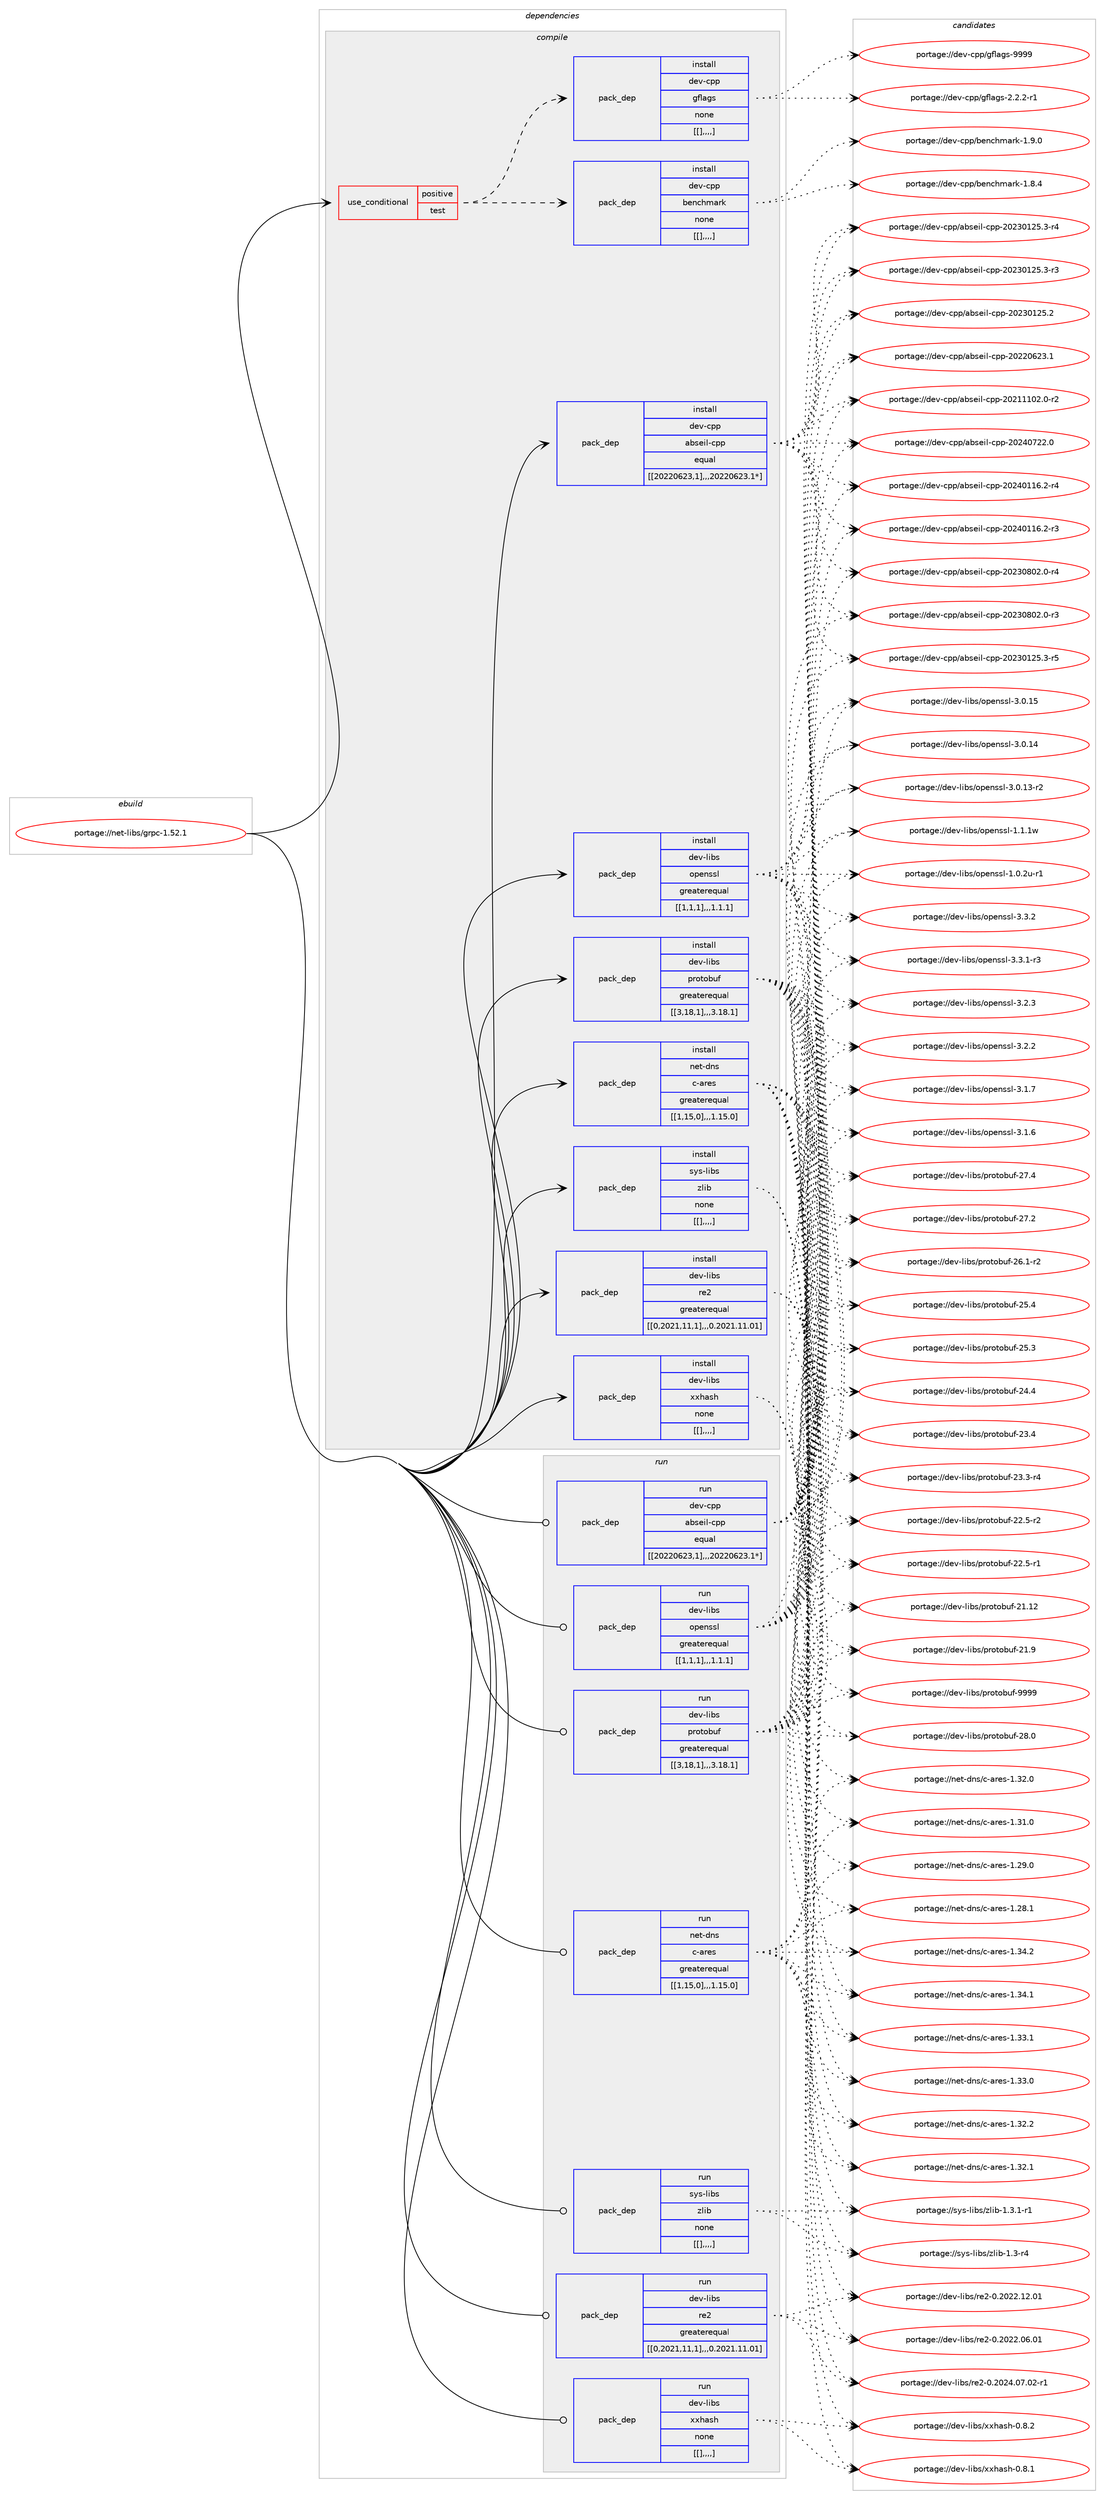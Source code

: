 digraph prolog {

# *************
# Graph options
# *************

newrank=true;
concentrate=true;
compound=true;
graph [rankdir=LR,fontname=Helvetica,fontsize=10,ranksep=1.5];#, ranksep=2.5, nodesep=0.2];
edge  [arrowhead=vee];
node  [fontname=Helvetica,fontsize=10];

# **********
# The ebuild
# **********

subgraph cluster_leftcol {
color=gray;
label=<<i>ebuild</i>>;
id [label="portage://net-libs/grpc-1.52.1", color=red, width=4, href="../net-libs/grpc-1.52.1.svg"];
}

# ****************
# The dependencies
# ****************

subgraph cluster_midcol {
color=gray;
label=<<i>dependencies</i>>;
subgraph cluster_compile {
fillcolor="#eeeeee";
style=filled;
label=<<i>compile</i>>;
subgraph cond100119 {
dependency382201 [label=<<TABLE BORDER="0" CELLBORDER="1" CELLSPACING="0" CELLPADDING="4"><TR><TD ROWSPAN="3" CELLPADDING="10">use_conditional</TD></TR><TR><TD>positive</TD></TR><TR><TD>test</TD></TR></TABLE>>, shape=none, color=red];
subgraph pack279148 {
dependency382204 [label=<<TABLE BORDER="0" CELLBORDER="1" CELLSPACING="0" CELLPADDING="4" WIDTH="220"><TR><TD ROWSPAN="6" CELLPADDING="30">pack_dep</TD></TR><TR><TD WIDTH="110">install</TD></TR><TR><TD>dev-cpp</TD></TR><TR><TD>benchmark</TD></TR><TR><TD>none</TD></TR><TR><TD>[[],,,,]</TD></TR></TABLE>>, shape=none, color=blue];
}
dependency382201:e -> dependency382204:w [weight=20,style="dashed",arrowhead="vee"];
subgraph pack279151 {
dependency382209 [label=<<TABLE BORDER="0" CELLBORDER="1" CELLSPACING="0" CELLPADDING="4" WIDTH="220"><TR><TD ROWSPAN="6" CELLPADDING="30">pack_dep</TD></TR><TR><TD WIDTH="110">install</TD></TR><TR><TD>dev-cpp</TD></TR><TR><TD>gflags</TD></TR><TR><TD>none</TD></TR><TR><TD>[[],,,,]</TD></TR></TABLE>>, shape=none, color=blue];
}
dependency382201:e -> dependency382209:w [weight=20,style="dashed",arrowhead="vee"];
}
id:e -> dependency382201:w [weight=20,style="solid",arrowhead="vee"];
subgraph pack279155 {
dependency382267 [label=<<TABLE BORDER="0" CELLBORDER="1" CELLSPACING="0" CELLPADDING="4" WIDTH="220"><TR><TD ROWSPAN="6" CELLPADDING="30">pack_dep</TD></TR><TR><TD WIDTH="110">install</TD></TR><TR><TD>dev-cpp</TD></TR><TR><TD>abseil-cpp</TD></TR><TR><TD>equal</TD></TR><TR><TD>[[20220623,1],,,20220623.1*]</TD></TR></TABLE>>, shape=none, color=blue];
}
id:e -> dependency382267:w [weight=20,style="solid",arrowhead="vee"];
subgraph pack279205 {
dependency382271 [label=<<TABLE BORDER="0" CELLBORDER="1" CELLSPACING="0" CELLPADDING="4" WIDTH="220"><TR><TD ROWSPAN="6" CELLPADDING="30">pack_dep</TD></TR><TR><TD WIDTH="110">install</TD></TR><TR><TD>dev-libs</TD></TR><TR><TD>openssl</TD></TR><TR><TD>greaterequal</TD></TR><TR><TD>[[1,1,1],,,1.1.1]</TD></TR></TABLE>>, shape=none, color=blue];
}
id:e -> dependency382271:w [weight=20,style="solid",arrowhead="vee"];
subgraph pack279208 {
dependency382293 [label=<<TABLE BORDER="0" CELLBORDER="1" CELLSPACING="0" CELLPADDING="4" WIDTH="220"><TR><TD ROWSPAN="6" CELLPADDING="30">pack_dep</TD></TR><TR><TD WIDTH="110">install</TD></TR><TR><TD>dev-libs</TD></TR><TR><TD>protobuf</TD></TR><TR><TD>greaterequal</TD></TR><TR><TD>[[3,18,1],,,3.18.1]</TD></TR></TABLE>>, shape=none, color=blue];
}
id:e -> dependency382293:w [weight=20,style="solid",arrowhead="vee"];
subgraph pack279216 {
dependency382299 [label=<<TABLE BORDER="0" CELLBORDER="1" CELLSPACING="0" CELLPADDING="4" WIDTH="220"><TR><TD ROWSPAN="6" CELLPADDING="30">pack_dep</TD></TR><TR><TD WIDTH="110">install</TD></TR><TR><TD>dev-libs</TD></TR><TR><TD>re2</TD></TR><TR><TD>greaterequal</TD></TR><TR><TD>[[0,2021,11,1],,,0.2021.11.01]</TD></TR></TABLE>>, shape=none, color=blue];
}
id:e -> dependency382299:w [weight=20,style="solid",arrowhead="vee"];
subgraph pack279222 {
dependency382303 [label=<<TABLE BORDER="0" CELLBORDER="1" CELLSPACING="0" CELLPADDING="4" WIDTH="220"><TR><TD ROWSPAN="6" CELLPADDING="30">pack_dep</TD></TR><TR><TD WIDTH="110">install</TD></TR><TR><TD>dev-libs</TD></TR><TR><TD>xxhash</TD></TR><TR><TD>none</TD></TR><TR><TD>[[],,,,]</TD></TR></TABLE>>, shape=none, color=blue];
}
id:e -> dependency382303:w [weight=20,style="solid",arrowhead="vee"];
subgraph pack279236 {
dependency382344 [label=<<TABLE BORDER="0" CELLBORDER="1" CELLSPACING="0" CELLPADDING="4" WIDTH="220"><TR><TD ROWSPAN="6" CELLPADDING="30">pack_dep</TD></TR><TR><TD WIDTH="110">install</TD></TR><TR><TD>net-dns</TD></TR><TR><TD>c-ares</TD></TR><TR><TD>greaterequal</TD></TR><TR><TD>[[1,15,0],,,1.15.0]</TD></TR></TABLE>>, shape=none, color=blue];
}
id:e -> dependency382344:w [weight=20,style="solid",arrowhead="vee"];
subgraph pack279267 {
dependency382400 [label=<<TABLE BORDER="0" CELLBORDER="1" CELLSPACING="0" CELLPADDING="4" WIDTH="220"><TR><TD ROWSPAN="6" CELLPADDING="30">pack_dep</TD></TR><TR><TD WIDTH="110">install</TD></TR><TR><TD>sys-libs</TD></TR><TR><TD>zlib</TD></TR><TR><TD>none</TD></TR><TR><TD>[[],,,,]</TD></TR></TABLE>>, shape=none, color=blue];
}
id:e -> dependency382400:w [weight=20,style="solid",arrowhead="vee"];
}
subgraph cluster_compileandrun {
fillcolor="#eeeeee";
style=filled;
label=<<i>compile and run</i>>;
}
subgraph cluster_run {
fillcolor="#eeeeee";
style=filled;
label=<<i>run</i>>;
subgraph pack279301 {
dependency382424 [label=<<TABLE BORDER="0" CELLBORDER="1" CELLSPACING="0" CELLPADDING="4" WIDTH="220"><TR><TD ROWSPAN="6" CELLPADDING="30">pack_dep</TD></TR><TR><TD WIDTH="110">run</TD></TR><TR><TD>dev-cpp</TD></TR><TR><TD>abseil-cpp</TD></TR><TR><TD>equal</TD></TR><TR><TD>[[20220623,1],,,20220623.1*]</TD></TR></TABLE>>, shape=none, color=blue];
}
id:e -> dependency382424:w [weight=20,style="solid",arrowhead="odot"];
subgraph pack279321 {
dependency382442 [label=<<TABLE BORDER="0" CELLBORDER="1" CELLSPACING="0" CELLPADDING="4" WIDTH="220"><TR><TD ROWSPAN="6" CELLPADDING="30">pack_dep</TD></TR><TR><TD WIDTH="110">run</TD></TR><TR><TD>dev-libs</TD></TR><TR><TD>openssl</TD></TR><TR><TD>greaterequal</TD></TR><TR><TD>[[1,1,1],,,1.1.1]</TD></TR></TABLE>>, shape=none, color=blue];
}
id:e -> dependency382442:w [weight=20,style="solid",arrowhead="odot"];
subgraph pack279326 {
dependency382461 [label=<<TABLE BORDER="0" CELLBORDER="1" CELLSPACING="0" CELLPADDING="4" WIDTH="220"><TR><TD ROWSPAN="6" CELLPADDING="30">pack_dep</TD></TR><TR><TD WIDTH="110">run</TD></TR><TR><TD>dev-libs</TD></TR><TR><TD>protobuf</TD></TR><TR><TD>greaterequal</TD></TR><TR><TD>[[3,18,1],,,3.18.1]</TD></TR></TABLE>>, shape=none, color=blue];
}
id:e -> dependency382461:w [weight=20,style="solid",arrowhead="odot"];
subgraph pack279393 {
dependency382564 [label=<<TABLE BORDER="0" CELLBORDER="1" CELLSPACING="0" CELLPADDING="4" WIDTH="220"><TR><TD ROWSPAN="6" CELLPADDING="30">pack_dep</TD></TR><TR><TD WIDTH="110">run</TD></TR><TR><TD>dev-libs</TD></TR><TR><TD>re2</TD></TR><TR><TD>greaterequal</TD></TR><TR><TD>[[0,2021,11,1],,,0.2021.11.01]</TD></TR></TABLE>>, shape=none, color=blue];
}
id:e -> dependency382564:w [weight=20,style="solid",arrowhead="odot"];
subgraph pack279418 {
dependency382587 [label=<<TABLE BORDER="0" CELLBORDER="1" CELLSPACING="0" CELLPADDING="4" WIDTH="220"><TR><TD ROWSPAN="6" CELLPADDING="30">pack_dep</TD></TR><TR><TD WIDTH="110">run</TD></TR><TR><TD>dev-libs</TD></TR><TR><TD>xxhash</TD></TR><TR><TD>none</TD></TR><TR><TD>[[],,,,]</TD></TR></TABLE>>, shape=none, color=blue];
}
id:e -> dependency382587:w [weight=20,style="solid",arrowhead="odot"];
subgraph pack279433 {
dependency382607 [label=<<TABLE BORDER="0" CELLBORDER="1" CELLSPACING="0" CELLPADDING="4" WIDTH="220"><TR><TD ROWSPAN="6" CELLPADDING="30">pack_dep</TD></TR><TR><TD WIDTH="110">run</TD></TR><TR><TD>net-dns</TD></TR><TR><TD>c-ares</TD></TR><TR><TD>greaterequal</TD></TR><TR><TD>[[1,15,0],,,1.15.0]</TD></TR></TABLE>>, shape=none, color=blue];
}
id:e -> dependency382607:w [weight=20,style="solid",arrowhead="odot"];
subgraph pack279449 {
dependency382626 [label=<<TABLE BORDER="0" CELLBORDER="1" CELLSPACING="0" CELLPADDING="4" WIDTH="220"><TR><TD ROWSPAN="6" CELLPADDING="30">pack_dep</TD></TR><TR><TD WIDTH="110">run</TD></TR><TR><TD>sys-libs</TD></TR><TR><TD>zlib</TD></TR><TR><TD>none</TD></TR><TR><TD>[[],,,,]</TD></TR></TABLE>>, shape=none, color=blue];
}
id:e -> dependency382626:w [weight=20,style="solid",arrowhead="odot"];
}
}

# **************
# The candidates
# **************

subgraph cluster_choices {
rank=same;
color=gray;
label=<<i>candidates</i>>;

subgraph choice278222 {
color=black;
nodesep=1;
choice100101118459911211247981011109910410997114107454946574648 [label="portage://dev-cpp/benchmark-1.9.0", color=red, width=4,href="../dev-cpp/benchmark-1.9.0.svg"];
choice100101118459911211247981011109910410997114107454946564652 [label="portage://dev-cpp/benchmark-1.8.4", color=red, width=4,href="../dev-cpp/benchmark-1.8.4.svg"];
dependency382204:e -> choice100101118459911211247981011109910410997114107454946574648:w [style=dotted,weight="100"];
dependency382204:e -> choice100101118459911211247981011109910410997114107454946564652:w [style=dotted,weight="100"];
}
subgraph choice278244 {
color=black;
nodesep=1;
choice100101118459911211247103102108971031154557575757 [label="portage://dev-cpp/gflags-9999", color=red, width=4,href="../dev-cpp/gflags-9999.svg"];
choice100101118459911211247103102108971031154550465046504511449 [label="portage://dev-cpp/gflags-2.2.2-r1", color=red, width=4,href="../dev-cpp/gflags-2.2.2-r1.svg"];
dependency382209:e -> choice100101118459911211247103102108971031154557575757:w [style=dotted,weight="100"];
dependency382209:e -> choice100101118459911211247103102108971031154550465046504511449:w [style=dotted,weight="100"];
}
subgraph choice278270 {
color=black;
nodesep=1;
choice100101118459911211247979811510110510845991121124550485052485550504648 [label="portage://dev-cpp/abseil-cpp-20240722.0", color=red, width=4,href="../dev-cpp/abseil-cpp-20240722.0.svg"];
choice1001011184599112112479798115101105108459911211245504850524849495446504511452 [label="portage://dev-cpp/abseil-cpp-20240116.2-r4", color=red, width=4,href="../dev-cpp/abseil-cpp-20240116.2-r4.svg"];
choice1001011184599112112479798115101105108459911211245504850524849495446504511451 [label="portage://dev-cpp/abseil-cpp-20240116.2-r3", color=red, width=4,href="../dev-cpp/abseil-cpp-20240116.2-r3.svg"];
choice1001011184599112112479798115101105108459911211245504850514856485046484511452 [label="portage://dev-cpp/abseil-cpp-20230802.0-r4", color=red, width=4,href="../dev-cpp/abseil-cpp-20230802.0-r4.svg"];
choice1001011184599112112479798115101105108459911211245504850514856485046484511451 [label="portage://dev-cpp/abseil-cpp-20230802.0-r3", color=red, width=4,href="../dev-cpp/abseil-cpp-20230802.0-r3.svg"];
choice1001011184599112112479798115101105108459911211245504850514849505346514511453 [label="portage://dev-cpp/abseil-cpp-20230125.3-r5", color=red, width=4,href="../dev-cpp/abseil-cpp-20230125.3-r5.svg"];
choice1001011184599112112479798115101105108459911211245504850514849505346514511452 [label="portage://dev-cpp/abseil-cpp-20230125.3-r4", color=red, width=4,href="../dev-cpp/abseil-cpp-20230125.3-r4.svg"];
choice1001011184599112112479798115101105108459911211245504850514849505346514511451 [label="portage://dev-cpp/abseil-cpp-20230125.3-r3", color=red, width=4,href="../dev-cpp/abseil-cpp-20230125.3-r3.svg"];
choice100101118459911211247979811510110510845991121124550485051484950534650 [label="portage://dev-cpp/abseil-cpp-20230125.2", color=red, width=4,href="../dev-cpp/abseil-cpp-20230125.2.svg"];
choice100101118459911211247979811510110510845991121124550485050485450514649 [label="portage://dev-cpp/abseil-cpp-20220623.1", color=red, width=4,href="../dev-cpp/abseil-cpp-20220623.1.svg"];
choice1001011184599112112479798115101105108459911211245504850494949485046484511450 [label="portage://dev-cpp/abseil-cpp-20211102.0-r2", color=red, width=4,href="../dev-cpp/abseil-cpp-20211102.0-r2.svg"];
dependency382267:e -> choice100101118459911211247979811510110510845991121124550485052485550504648:w [style=dotted,weight="100"];
dependency382267:e -> choice1001011184599112112479798115101105108459911211245504850524849495446504511452:w [style=dotted,weight="100"];
dependency382267:e -> choice1001011184599112112479798115101105108459911211245504850524849495446504511451:w [style=dotted,weight="100"];
dependency382267:e -> choice1001011184599112112479798115101105108459911211245504850514856485046484511452:w [style=dotted,weight="100"];
dependency382267:e -> choice1001011184599112112479798115101105108459911211245504850514856485046484511451:w [style=dotted,weight="100"];
dependency382267:e -> choice1001011184599112112479798115101105108459911211245504850514849505346514511453:w [style=dotted,weight="100"];
dependency382267:e -> choice1001011184599112112479798115101105108459911211245504850514849505346514511452:w [style=dotted,weight="100"];
dependency382267:e -> choice1001011184599112112479798115101105108459911211245504850514849505346514511451:w [style=dotted,weight="100"];
dependency382267:e -> choice100101118459911211247979811510110510845991121124550485051484950534650:w [style=dotted,weight="100"];
dependency382267:e -> choice100101118459911211247979811510110510845991121124550485050485450514649:w [style=dotted,weight="100"];
dependency382267:e -> choice1001011184599112112479798115101105108459911211245504850494949485046484511450:w [style=dotted,weight="100"];
}
subgraph choice278341 {
color=black;
nodesep=1;
choice100101118451081059811547111112101110115115108455146514650 [label="portage://dev-libs/openssl-3.3.2", color=red, width=4,href="../dev-libs/openssl-3.3.2.svg"];
choice1001011184510810598115471111121011101151151084551465146494511451 [label="portage://dev-libs/openssl-3.3.1-r3", color=red, width=4,href="../dev-libs/openssl-3.3.1-r3.svg"];
choice100101118451081059811547111112101110115115108455146504651 [label="portage://dev-libs/openssl-3.2.3", color=red, width=4,href="../dev-libs/openssl-3.2.3.svg"];
choice100101118451081059811547111112101110115115108455146504650 [label="portage://dev-libs/openssl-3.2.2", color=red, width=4,href="../dev-libs/openssl-3.2.2.svg"];
choice100101118451081059811547111112101110115115108455146494655 [label="portage://dev-libs/openssl-3.1.7", color=red, width=4,href="../dev-libs/openssl-3.1.7.svg"];
choice100101118451081059811547111112101110115115108455146494654 [label="portage://dev-libs/openssl-3.1.6", color=red, width=4,href="../dev-libs/openssl-3.1.6.svg"];
choice10010111845108105981154711111210111011511510845514648464953 [label="portage://dev-libs/openssl-3.0.15", color=red, width=4,href="../dev-libs/openssl-3.0.15.svg"];
choice10010111845108105981154711111210111011511510845514648464952 [label="portage://dev-libs/openssl-3.0.14", color=red, width=4,href="../dev-libs/openssl-3.0.14.svg"];
choice100101118451081059811547111112101110115115108455146484649514511450 [label="portage://dev-libs/openssl-3.0.13-r2", color=red, width=4,href="../dev-libs/openssl-3.0.13-r2.svg"];
choice100101118451081059811547111112101110115115108454946494649119 [label="portage://dev-libs/openssl-1.1.1w", color=red, width=4,href="../dev-libs/openssl-1.1.1w.svg"];
choice1001011184510810598115471111121011101151151084549464846501174511449 [label="portage://dev-libs/openssl-1.0.2u-r1", color=red, width=4,href="../dev-libs/openssl-1.0.2u-r1.svg"];
dependency382271:e -> choice100101118451081059811547111112101110115115108455146514650:w [style=dotted,weight="100"];
dependency382271:e -> choice1001011184510810598115471111121011101151151084551465146494511451:w [style=dotted,weight="100"];
dependency382271:e -> choice100101118451081059811547111112101110115115108455146504651:w [style=dotted,weight="100"];
dependency382271:e -> choice100101118451081059811547111112101110115115108455146504650:w [style=dotted,weight="100"];
dependency382271:e -> choice100101118451081059811547111112101110115115108455146494655:w [style=dotted,weight="100"];
dependency382271:e -> choice100101118451081059811547111112101110115115108455146494654:w [style=dotted,weight="100"];
dependency382271:e -> choice10010111845108105981154711111210111011511510845514648464953:w [style=dotted,weight="100"];
dependency382271:e -> choice10010111845108105981154711111210111011511510845514648464952:w [style=dotted,weight="100"];
dependency382271:e -> choice100101118451081059811547111112101110115115108455146484649514511450:w [style=dotted,weight="100"];
dependency382271:e -> choice100101118451081059811547111112101110115115108454946494649119:w [style=dotted,weight="100"];
dependency382271:e -> choice1001011184510810598115471111121011101151151084549464846501174511449:w [style=dotted,weight="100"];
}
subgraph choice278403 {
color=black;
nodesep=1;
choice100101118451081059811547112114111116111981171024557575757 [label="portage://dev-libs/protobuf-9999", color=red, width=4,href="../dev-libs/protobuf-9999.svg"];
choice100101118451081059811547112114111116111981171024550564648 [label="portage://dev-libs/protobuf-28.0", color=red, width=4,href="../dev-libs/protobuf-28.0.svg"];
choice100101118451081059811547112114111116111981171024550554652 [label="portage://dev-libs/protobuf-27.4", color=red, width=4,href="../dev-libs/protobuf-27.4.svg"];
choice100101118451081059811547112114111116111981171024550554650 [label="portage://dev-libs/protobuf-27.2", color=red, width=4,href="../dev-libs/protobuf-27.2.svg"];
choice1001011184510810598115471121141111161119811710245505446494511450 [label="portage://dev-libs/protobuf-26.1-r2", color=red, width=4,href="../dev-libs/protobuf-26.1-r2.svg"];
choice100101118451081059811547112114111116111981171024550534652 [label="portage://dev-libs/protobuf-25.4", color=red, width=4,href="../dev-libs/protobuf-25.4.svg"];
choice100101118451081059811547112114111116111981171024550534651 [label="portage://dev-libs/protobuf-25.3", color=red, width=4,href="../dev-libs/protobuf-25.3.svg"];
choice100101118451081059811547112114111116111981171024550524652 [label="portage://dev-libs/protobuf-24.4", color=red, width=4,href="../dev-libs/protobuf-24.4.svg"];
choice100101118451081059811547112114111116111981171024550514652 [label="portage://dev-libs/protobuf-23.4", color=red, width=4,href="../dev-libs/protobuf-23.4.svg"];
choice1001011184510810598115471121141111161119811710245505146514511452 [label="portage://dev-libs/protobuf-23.3-r4", color=red, width=4,href="../dev-libs/protobuf-23.3-r4.svg"];
choice1001011184510810598115471121141111161119811710245505046534511450 [label="portage://dev-libs/protobuf-22.5-r2", color=red, width=4,href="../dev-libs/protobuf-22.5-r2.svg"];
choice1001011184510810598115471121141111161119811710245505046534511449 [label="portage://dev-libs/protobuf-22.5-r1", color=red, width=4,href="../dev-libs/protobuf-22.5-r1.svg"];
choice10010111845108105981154711211411111611198117102455049464950 [label="portage://dev-libs/protobuf-21.12", color=red, width=4,href="../dev-libs/protobuf-21.12.svg"];
choice100101118451081059811547112114111116111981171024550494657 [label="portage://dev-libs/protobuf-21.9", color=red, width=4,href="../dev-libs/protobuf-21.9.svg"];
dependency382293:e -> choice100101118451081059811547112114111116111981171024557575757:w [style=dotted,weight="100"];
dependency382293:e -> choice100101118451081059811547112114111116111981171024550564648:w [style=dotted,weight="100"];
dependency382293:e -> choice100101118451081059811547112114111116111981171024550554652:w [style=dotted,weight="100"];
dependency382293:e -> choice100101118451081059811547112114111116111981171024550554650:w [style=dotted,weight="100"];
dependency382293:e -> choice1001011184510810598115471121141111161119811710245505446494511450:w [style=dotted,weight="100"];
dependency382293:e -> choice100101118451081059811547112114111116111981171024550534652:w [style=dotted,weight="100"];
dependency382293:e -> choice100101118451081059811547112114111116111981171024550534651:w [style=dotted,weight="100"];
dependency382293:e -> choice100101118451081059811547112114111116111981171024550524652:w [style=dotted,weight="100"];
dependency382293:e -> choice100101118451081059811547112114111116111981171024550514652:w [style=dotted,weight="100"];
dependency382293:e -> choice1001011184510810598115471121141111161119811710245505146514511452:w [style=dotted,weight="100"];
dependency382293:e -> choice1001011184510810598115471121141111161119811710245505046534511450:w [style=dotted,weight="100"];
dependency382293:e -> choice1001011184510810598115471121141111161119811710245505046534511449:w [style=dotted,weight="100"];
dependency382293:e -> choice10010111845108105981154711211411111611198117102455049464950:w [style=dotted,weight="100"];
dependency382293:e -> choice100101118451081059811547112114111116111981171024550494657:w [style=dotted,weight="100"];
}
subgraph choice278448 {
color=black;
nodesep=1;
choice10010111845108105981154711410150454846504850524648554648504511449 [label="portage://dev-libs/re2-0.2024.07.02-r1", color=red, width=4,href="../dev-libs/re2-0.2024.07.02-r1.svg"];
choice1001011184510810598115471141015045484650485050464950464849 [label="portage://dev-libs/re2-0.2022.12.01", color=red, width=4,href="../dev-libs/re2-0.2022.12.01.svg"];
choice1001011184510810598115471141015045484650485050464854464849 [label="portage://dev-libs/re2-0.2022.06.01", color=red, width=4,href="../dev-libs/re2-0.2022.06.01.svg"];
dependency382299:e -> choice10010111845108105981154711410150454846504850524648554648504511449:w [style=dotted,weight="100"];
dependency382299:e -> choice1001011184510810598115471141015045484650485050464950464849:w [style=dotted,weight="100"];
dependency382299:e -> choice1001011184510810598115471141015045484650485050464854464849:w [style=dotted,weight="100"];
}
subgraph choice278473 {
color=black;
nodesep=1;
choice10010111845108105981154712012010497115104454846564650 [label="portage://dev-libs/xxhash-0.8.2", color=red, width=4,href="../dev-libs/xxhash-0.8.2.svg"];
choice10010111845108105981154712012010497115104454846564649 [label="portage://dev-libs/xxhash-0.8.1", color=red, width=4,href="../dev-libs/xxhash-0.8.1.svg"];
dependency382303:e -> choice10010111845108105981154712012010497115104454846564650:w [style=dotted,weight="100"];
dependency382303:e -> choice10010111845108105981154712012010497115104454846564649:w [style=dotted,weight="100"];
}
subgraph choice278479 {
color=black;
nodesep=1;
choice110101116451001101154799459711410111545494651524650 [label="portage://net-dns/c-ares-1.34.2", color=red, width=4,href="../net-dns/c-ares-1.34.2.svg"];
choice110101116451001101154799459711410111545494651524649 [label="portage://net-dns/c-ares-1.34.1", color=red, width=4,href="../net-dns/c-ares-1.34.1.svg"];
choice110101116451001101154799459711410111545494651514649 [label="portage://net-dns/c-ares-1.33.1", color=red, width=4,href="../net-dns/c-ares-1.33.1.svg"];
choice110101116451001101154799459711410111545494651514648 [label="portage://net-dns/c-ares-1.33.0", color=red, width=4,href="../net-dns/c-ares-1.33.0.svg"];
choice110101116451001101154799459711410111545494651504650 [label="portage://net-dns/c-ares-1.32.2", color=red, width=4,href="../net-dns/c-ares-1.32.2.svg"];
choice110101116451001101154799459711410111545494651504649 [label="portage://net-dns/c-ares-1.32.1", color=red, width=4,href="../net-dns/c-ares-1.32.1.svg"];
choice110101116451001101154799459711410111545494651504648 [label="portage://net-dns/c-ares-1.32.0", color=red, width=4,href="../net-dns/c-ares-1.32.0.svg"];
choice110101116451001101154799459711410111545494651494648 [label="portage://net-dns/c-ares-1.31.0", color=red, width=4,href="../net-dns/c-ares-1.31.0.svg"];
choice110101116451001101154799459711410111545494650574648 [label="portage://net-dns/c-ares-1.29.0", color=red, width=4,href="../net-dns/c-ares-1.29.0.svg"];
choice110101116451001101154799459711410111545494650564649 [label="portage://net-dns/c-ares-1.28.1", color=red, width=4,href="../net-dns/c-ares-1.28.1.svg"];
dependency382344:e -> choice110101116451001101154799459711410111545494651524650:w [style=dotted,weight="100"];
dependency382344:e -> choice110101116451001101154799459711410111545494651524649:w [style=dotted,weight="100"];
dependency382344:e -> choice110101116451001101154799459711410111545494651514649:w [style=dotted,weight="100"];
dependency382344:e -> choice110101116451001101154799459711410111545494651514648:w [style=dotted,weight="100"];
dependency382344:e -> choice110101116451001101154799459711410111545494651504650:w [style=dotted,weight="100"];
dependency382344:e -> choice110101116451001101154799459711410111545494651504649:w [style=dotted,weight="100"];
dependency382344:e -> choice110101116451001101154799459711410111545494651504648:w [style=dotted,weight="100"];
dependency382344:e -> choice110101116451001101154799459711410111545494651494648:w [style=dotted,weight="100"];
dependency382344:e -> choice110101116451001101154799459711410111545494650574648:w [style=dotted,weight="100"];
dependency382344:e -> choice110101116451001101154799459711410111545494650564649:w [style=dotted,weight="100"];
}
subgraph choice278533 {
color=black;
nodesep=1;
choice115121115451081059811547122108105984549465146494511449 [label="portage://sys-libs/zlib-1.3.1-r1", color=red, width=4,href="../sys-libs/zlib-1.3.1-r1.svg"];
choice11512111545108105981154712210810598454946514511452 [label="portage://sys-libs/zlib-1.3-r4", color=red, width=4,href="../sys-libs/zlib-1.3-r4.svg"];
dependency382400:e -> choice115121115451081059811547122108105984549465146494511449:w [style=dotted,weight="100"];
dependency382400:e -> choice11512111545108105981154712210810598454946514511452:w [style=dotted,weight="100"];
}
subgraph choice278538 {
color=black;
nodesep=1;
choice100101118459911211247979811510110510845991121124550485052485550504648 [label="portage://dev-cpp/abseil-cpp-20240722.0", color=red, width=4,href="../dev-cpp/abseil-cpp-20240722.0.svg"];
choice1001011184599112112479798115101105108459911211245504850524849495446504511452 [label="portage://dev-cpp/abseil-cpp-20240116.2-r4", color=red, width=4,href="../dev-cpp/abseil-cpp-20240116.2-r4.svg"];
choice1001011184599112112479798115101105108459911211245504850524849495446504511451 [label="portage://dev-cpp/abseil-cpp-20240116.2-r3", color=red, width=4,href="../dev-cpp/abseil-cpp-20240116.2-r3.svg"];
choice1001011184599112112479798115101105108459911211245504850514856485046484511452 [label="portage://dev-cpp/abseil-cpp-20230802.0-r4", color=red, width=4,href="../dev-cpp/abseil-cpp-20230802.0-r4.svg"];
choice1001011184599112112479798115101105108459911211245504850514856485046484511451 [label="portage://dev-cpp/abseil-cpp-20230802.0-r3", color=red, width=4,href="../dev-cpp/abseil-cpp-20230802.0-r3.svg"];
choice1001011184599112112479798115101105108459911211245504850514849505346514511453 [label="portage://dev-cpp/abseil-cpp-20230125.3-r5", color=red, width=4,href="../dev-cpp/abseil-cpp-20230125.3-r5.svg"];
choice1001011184599112112479798115101105108459911211245504850514849505346514511452 [label="portage://dev-cpp/abseil-cpp-20230125.3-r4", color=red, width=4,href="../dev-cpp/abseil-cpp-20230125.3-r4.svg"];
choice1001011184599112112479798115101105108459911211245504850514849505346514511451 [label="portage://dev-cpp/abseil-cpp-20230125.3-r3", color=red, width=4,href="../dev-cpp/abseil-cpp-20230125.3-r3.svg"];
choice100101118459911211247979811510110510845991121124550485051484950534650 [label="portage://dev-cpp/abseil-cpp-20230125.2", color=red, width=4,href="../dev-cpp/abseil-cpp-20230125.2.svg"];
choice100101118459911211247979811510110510845991121124550485050485450514649 [label="portage://dev-cpp/abseil-cpp-20220623.1", color=red, width=4,href="../dev-cpp/abseil-cpp-20220623.1.svg"];
choice1001011184599112112479798115101105108459911211245504850494949485046484511450 [label="portage://dev-cpp/abseil-cpp-20211102.0-r2", color=red, width=4,href="../dev-cpp/abseil-cpp-20211102.0-r2.svg"];
dependency382424:e -> choice100101118459911211247979811510110510845991121124550485052485550504648:w [style=dotted,weight="100"];
dependency382424:e -> choice1001011184599112112479798115101105108459911211245504850524849495446504511452:w [style=dotted,weight="100"];
dependency382424:e -> choice1001011184599112112479798115101105108459911211245504850524849495446504511451:w [style=dotted,weight="100"];
dependency382424:e -> choice1001011184599112112479798115101105108459911211245504850514856485046484511452:w [style=dotted,weight="100"];
dependency382424:e -> choice1001011184599112112479798115101105108459911211245504850514856485046484511451:w [style=dotted,weight="100"];
dependency382424:e -> choice1001011184599112112479798115101105108459911211245504850514849505346514511453:w [style=dotted,weight="100"];
dependency382424:e -> choice1001011184599112112479798115101105108459911211245504850514849505346514511452:w [style=dotted,weight="100"];
dependency382424:e -> choice1001011184599112112479798115101105108459911211245504850514849505346514511451:w [style=dotted,weight="100"];
dependency382424:e -> choice100101118459911211247979811510110510845991121124550485051484950534650:w [style=dotted,weight="100"];
dependency382424:e -> choice100101118459911211247979811510110510845991121124550485050485450514649:w [style=dotted,weight="100"];
dependency382424:e -> choice1001011184599112112479798115101105108459911211245504850494949485046484511450:w [style=dotted,weight="100"];
}
subgraph choice278611 {
color=black;
nodesep=1;
choice100101118451081059811547111112101110115115108455146514650 [label="portage://dev-libs/openssl-3.3.2", color=red, width=4,href="../dev-libs/openssl-3.3.2.svg"];
choice1001011184510810598115471111121011101151151084551465146494511451 [label="portage://dev-libs/openssl-3.3.1-r3", color=red, width=4,href="../dev-libs/openssl-3.3.1-r3.svg"];
choice100101118451081059811547111112101110115115108455146504651 [label="portage://dev-libs/openssl-3.2.3", color=red, width=4,href="../dev-libs/openssl-3.2.3.svg"];
choice100101118451081059811547111112101110115115108455146504650 [label="portage://dev-libs/openssl-3.2.2", color=red, width=4,href="../dev-libs/openssl-3.2.2.svg"];
choice100101118451081059811547111112101110115115108455146494655 [label="portage://dev-libs/openssl-3.1.7", color=red, width=4,href="../dev-libs/openssl-3.1.7.svg"];
choice100101118451081059811547111112101110115115108455146494654 [label="portage://dev-libs/openssl-3.1.6", color=red, width=4,href="../dev-libs/openssl-3.1.6.svg"];
choice10010111845108105981154711111210111011511510845514648464953 [label="portage://dev-libs/openssl-3.0.15", color=red, width=4,href="../dev-libs/openssl-3.0.15.svg"];
choice10010111845108105981154711111210111011511510845514648464952 [label="portage://dev-libs/openssl-3.0.14", color=red, width=4,href="../dev-libs/openssl-3.0.14.svg"];
choice100101118451081059811547111112101110115115108455146484649514511450 [label="portage://dev-libs/openssl-3.0.13-r2", color=red, width=4,href="../dev-libs/openssl-3.0.13-r2.svg"];
choice100101118451081059811547111112101110115115108454946494649119 [label="portage://dev-libs/openssl-1.1.1w", color=red, width=4,href="../dev-libs/openssl-1.1.1w.svg"];
choice1001011184510810598115471111121011101151151084549464846501174511449 [label="portage://dev-libs/openssl-1.0.2u-r1", color=red, width=4,href="../dev-libs/openssl-1.0.2u-r1.svg"];
dependency382442:e -> choice100101118451081059811547111112101110115115108455146514650:w [style=dotted,weight="100"];
dependency382442:e -> choice1001011184510810598115471111121011101151151084551465146494511451:w [style=dotted,weight="100"];
dependency382442:e -> choice100101118451081059811547111112101110115115108455146504651:w [style=dotted,weight="100"];
dependency382442:e -> choice100101118451081059811547111112101110115115108455146504650:w [style=dotted,weight="100"];
dependency382442:e -> choice100101118451081059811547111112101110115115108455146494655:w [style=dotted,weight="100"];
dependency382442:e -> choice100101118451081059811547111112101110115115108455146494654:w [style=dotted,weight="100"];
dependency382442:e -> choice10010111845108105981154711111210111011511510845514648464953:w [style=dotted,weight="100"];
dependency382442:e -> choice10010111845108105981154711111210111011511510845514648464952:w [style=dotted,weight="100"];
dependency382442:e -> choice100101118451081059811547111112101110115115108455146484649514511450:w [style=dotted,weight="100"];
dependency382442:e -> choice100101118451081059811547111112101110115115108454946494649119:w [style=dotted,weight="100"];
dependency382442:e -> choice1001011184510810598115471111121011101151151084549464846501174511449:w [style=dotted,weight="100"];
}
subgraph choice278630 {
color=black;
nodesep=1;
choice100101118451081059811547112114111116111981171024557575757 [label="portage://dev-libs/protobuf-9999", color=red, width=4,href="../dev-libs/protobuf-9999.svg"];
choice100101118451081059811547112114111116111981171024550564648 [label="portage://dev-libs/protobuf-28.0", color=red, width=4,href="../dev-libs/protobuf-28.0.svg"];
choice100101118451081059811547112114111116111981171024550554652 [label="portage://dev-libs/protobuf-27.4", color=red, width=4,href="../dev-libs/protobuf-27.4.svg"];
choice100101118451081059811547112114111116111981171024550554650 [label="portage://dev-libs/protobuf-27.2", color=red, width=4,href="../dev-libs/protobuf-27.2.svg"];
choice1001011184510810598115471121141111161119811710245505446494511450 [label="portage://dev-libs/protobuf-26.1-r2", color=red, width=4,href="../dev-libs/protobuf-26.1-r2.svg"];
choice100101118451081059811547112114111116111981171024550534652 [label="portage://dev-libs/protobuf-25.4", color=red, width=4,href="../dev-libs/protobuf-25.4.svg"];
choice100101118451081059811547112114111116111981171024550534651 [label="portage://dev-libs/protobuf-25.3", color=red, width=4,href="../dev-libs/protobuf-25.3.svg"];
choice100101118451081059811547112114111116111981171024550524652 [label="portage://dev-libs/protobuf-24.4", color=red, width=4,href="../dev-libs/protobuf-24.4.svg"];
choice100101118451081059811547112114111116111981171024550514652 [label="portage://dev-libs/protobuf-23.4", color=red, width=4,href="../dev-libs/protobuf-23.4.svg"];
choice1001011184510810598115471121141111161119811710245505146514511452 [label="portage://dev-libs/protobuf-23.3-r4", color=red, width=4,href="../dev-libs/protobuf-23.3-r4.svg"];
choice1001011184510810598115471121141111161119811710245505046534511450 [label="portage://dev-libs/protobuf-22.5-r2", color=red, width=4,href="../dev-libs/protobuf-22.5-r2.svg"];
choice1001011184510810598115471121141111161119811710245505046534511449 [label="portage://dev-libs/protobuf-22.5-r1", color=red, width=4,href="../dev-libs/protobuf-22.5-r1.svg"];
choice10010111845108105981154711211411111611198117102455049464950 [label="portage://dev-libs/protobuf-21.12", color=red, width=4,href="../dev-libs/protobuf-21.12.svg"];
choice100101118451081059811547112114111116111981171024550494657 [label="portage://dev-libs/protobuf-21.9", color=red, width=4,href="../dev-libs/protobuf-21.9.svg"];
dependency382461:e -> choice100101118451081059811547112114111116111981171024557575757:w [style=dotted,weight="100"];
dependency382461:e -> choice100101118451081059811547112114111116111981171024550564648:w [style=dotted,weight="100"];
dependency382461:e -> choice100101118451081059811547112114111116111981171024550554652:w [style=dotted,weight="100"];
dependency382461:e -> choice100101118451081059811547112114111116111981171024550554650:w [style=dotted,weight="100"];
dependency382461:e -> choice1001011184510810598115471121141111161119811710245505446494511450:w [style=dotted,weight="100"];
dependency382461:e -> choice100101118451081059811547112114111116111981171024550534652:w [style=dotted,weight="100"];
dependency382461:e -> choice100101118451081059811547112114111116111981171024550534651:w [style=dotted,weight="100"];
dependency382461:e -> choice100101118451081059811547112114111116111981171024550524652:w [style=dotted,weight="100"];
dependency382461:e -> choice100101118451081059811547112114111116111981171024550514652:w [style=dotted,weight="100"];
dependency382461:e -> choice1001011184510810598115471121141111161119811710245505146514511452:w [style=dotted,weight="100"];
dependency382461:e -> choice1001011184510810598115471121141111161119811710245505046534511450:w [style=dotted,weight="100"];
dependency382461:e -> choice1001011184510810598115471121141111161119811710245505046534511449:w [style=dotted,weight="100"];
dependency382461:e -> choice10010111845108105981154711211411111611198117102455049464950:w [style=dotted,weight="100"];
dependency382461:e -> choice100101118451081059811547112114111116111981171024550494657:w [style=dotted,weight="100"];
}
subgraph choice278657 {
color=black;
nodesep=1;
choice10010111845108105981154711410150454846504850524648554648504511449 [label="portage://dev-libs/re2-0.2024.07.02-r1", color=red, width=4,href="../dev-libs/re2-0.2024.07.02-r1.svg"];
choice1001011184510810598115471141015045484650485050464950464849 [label="portage://dev-libs/re2-0.2022.12.01", color=red, width=4,href="../dev-libs/re2-0.2022.12.01.svg"];
choice1001011184510810598115471141015045484650485050464854464849 [label="portage://dev-libs/re2-0.2022.06.01", color=red, width=4,href="../dev-libs/re2-0.2022.06.01.svg"];
dependency382564:e -> choice10010111845108105981154711410150454846504850524648554648504511449:w [style=dotted,weight="100"];
dependency382564:e -> choice1001011184510810598115471141015045484650485050464950464849:w [style=dotted,weight="100"];
dependency382564:e -> choice1001011184510810598115471141015045484650485050464854464849:w [style=dotted,weight="100"];
}
subgraph choice278689 {
color=black;
nodesep=1;
choice10010111845108105981154712012010497115104454846564650 [label="portage://dev-libs/xxhash-0.8.2", color=red, width=4,href="../dev-libs/xxhash-0.8.2.svg"];
choice10010111845108105981154712012010497115104454846564649 [label="portage://dev-libs/xxhash-0.8.1", color=red, width=4,href="../dev-libs/xxhash-0.8.1.svg"];
dependency382587:e -> choice10010111845108105981154712012010497115104454846564650:w [style=dotted,weight="100"];
dependency382587:e -> choice10010111845108105981154712012010497115104454846564649:w [style=dotted,weight="100"];
}
subgraph choice278694 {
color=black;
nodesep=1;
choice110101116451001101154799459711410111545494651524650 [label="portage://net-dns/c-ares-1.34.2", color=red, width=4,href="../net-dns/c-ares-1.34.2.svg"];
choice110101116451001101154799459711410111545494651524649 [label="portage://net-dns/c-ares-1.34.1", color=red, width=4,href="../net-dns/c-ares-1.34.1.svg"];
choice110101116451001101154799459711410111545494651514649 [label="portage://net-dns/c-ares-1.33.1", color=red, width=4,href="../net-dns/c-ares-1.33.1.svg"];
choice110101116451001101154799459711410111545494651514648 [label="portage://net-dns/c-ares-1.33.0", color=red, width=4,href="../net-dns/c-ares-1.33.0.svg"];
choice110101116451001101154799459711410111545494651504650 [label="portage://net-dns/c-ares-1.32.2", color=red, width=4,href="../net-dns/c-ares-1.32.2.svg"];
choice110101116451001101154799459711410111545494651504649 [label="portage://net-dns/c-ares-1.32.1", color=red, width=4,href="../net-dns/c-ares-1.32.1.svg"];
choice110101116451001101154799459711410111545494651504648 [label="portage://net-dns/c-ares-1.32.0", color=red, width=4,href="../net-dns/c-ares-1.32.0.svg"];
choice110101116451001101154799459711410111545494651494648 [label="portage://net-dns/c-ares-1.31.0", color=red, width=4,href="../net-dns/c-ares-1.31.0.svg"];
choice110101116451001101154799459711410111545494650574648 [label="portage://net-dns/c-ares-1.29.0", color=red, width=4,href="../net-dns/c-ares-1.29.0.svg"];
choice110101116451001101154799459711410111545494650564649 [label="portage://net-dns/c-ares-1.28.1", color=red, width=4,href="../net-dns/c-ares-1.28.1.svg"];
dependency382607:e -> choice110101116451001101154799459711410111545494651524650:w [style=dotted,weight="100"];
dependency382607:e -> choice110101116451001101154799459711410111545494651524649:w [style=dotted,weight="100"];
dependency382607:e -> choice110101116451001101154799459711410111545494651514649:w [style=dotted,weight="100"];
dependency382607:e -> choice110101116451001101154799459711410111545494651514648:w [style=dotted,weight="100"];
dependency382607:e -> choice110101116451001101154799459711410111545494651504650:w [style=dotted,weight="100"];
dependency382607:e -> choice110101116451001101154799459711410111545494651504649:w [style=dotted,weight="100"];
dependency382607:e -> choice110101116451001101154799459711410111545494651504648:w [style=dotted,weight="100"];
dependency382607:e -> choice110101116451001101154799459711410111545494651494648:w [style=dotted,weight="100"];
dependency382607:e -> choice110101116451001101154799459711410111545494650574648:w [style=dotted,weight="100"];
dependency382607:e -> choice110101116451001101154799459711410111545494650564649:w [style=dotted,weight="100"];
}
subgraph choice278748 {
color=black;
nodesep=1;
choice115121115451081059811547122108105984549465146494511449 [label="portage://sys-libs/zlib-1.3.1-r1", color=red, width=4,href="../sys-libs/zlib-1.3.1-r1.svg"];
choice11512111545108105981154712210810598454946514511452 [label="portage://sys-libs/zlib-1.3-r4", color=red, width=4,href="../sys-libs/zlib-1.3-r4.svg"];
dependency382626:e -> choice115121115451081059811547122108105984549465146494511449:w [style=dotted,weight="100"];
dependency382626:e -> choice11512111545108105981154712210810598454946514511452:w [style=dotted,weight="100"];
}
}

}
